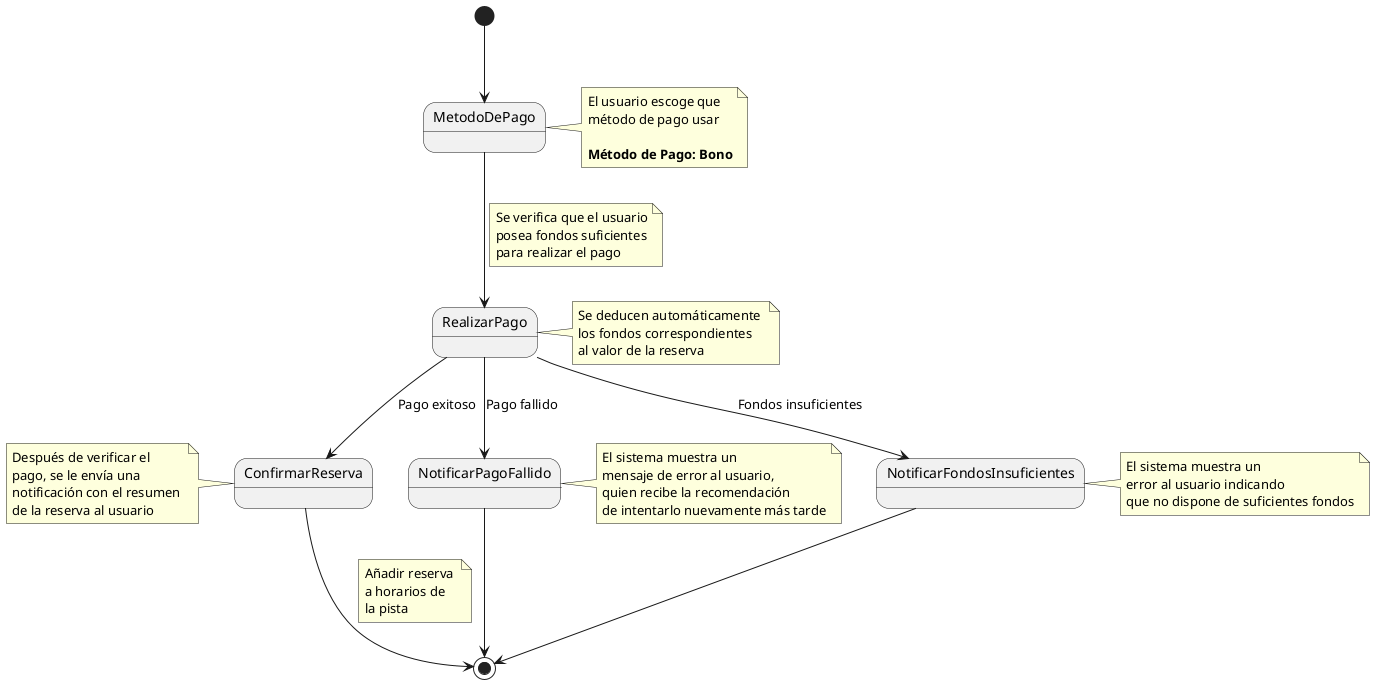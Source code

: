 @startuml

[*] --> MetodoDePago
note right of MetodoDePago
 El usuario escoge que 
 método de pago usar
 
 **Método de Pago: Bono**
end note

MetodoDePago --> RealizarPago
note on link
Se verifica que el usuario
posea fondos suficientes
para realizar el pago
end note
note right of RealizarPago
Se deducen automáticamente 
los fondos correspondientes 
al valor de la reserva
end note

RealizarPago --> ConfirmarReserva : Pago exitoso
note left of ConfirmarReserva
 Después de verificar el 
 pago, se le envía una 
 notificación con el resumen 
 de la reserva al usuario
end note

RealizarPago --> NotificarPagoFallido : Pago fallido
note right of NotificarPagoFallido
 El sistema muestra un 
 mensaje de error al usuario, 
 quien recibe la recomendación 
 de intentarlo nuevamente más tarde
end note

RealizarPago --> NotificarFondosInsuficientes : Fondos insuficientes
note right of NotificarFondosInsuficientes
 El sistema muestra un 
 error al usuario indicando 
 que no dispone de suficientes fondos
end note

NotificarPagoFallido --> [*]

NotificarFondosInsuficientes --> [*]

ConfirmarReserva --> [*]
note on link
 Añadir reserva 
 a horarios de 
 la pista
end note

@enduml
